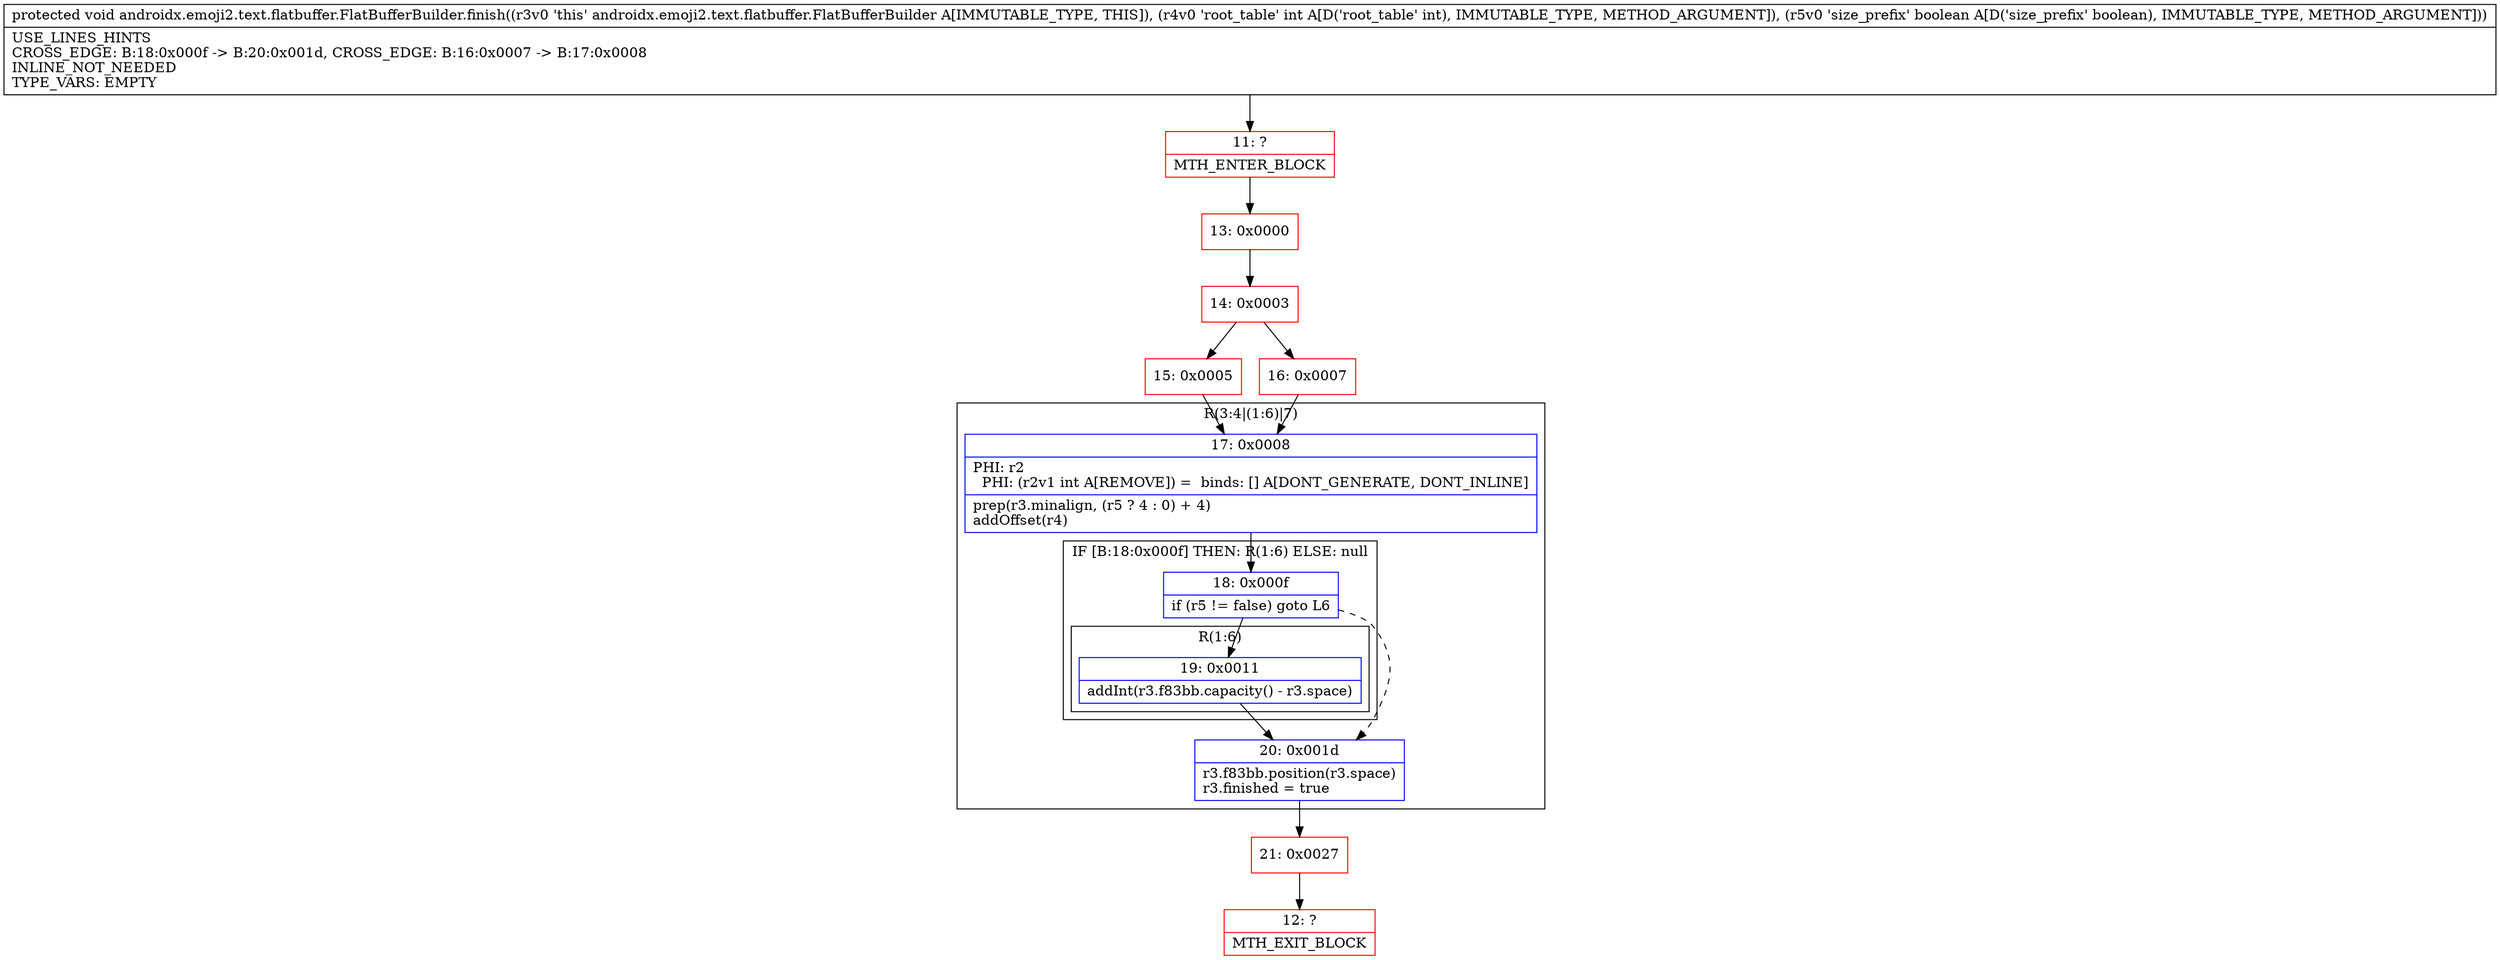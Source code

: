 digraph "CFG forandroidx.emoji2.text.flatbuffer.FlatBufferBuilder.finish(IZ)V" {
subgraph cluster_Region_2029232869 {
label = "R(3:4|(1:6)|7)";
node [shape=record,color=blue];
Node_17 [shape=record,label="{17\:\ 0x0008|PHI: r2 \l  PHI: (r2v1 int A[REMOVE]) =  binds: [] A[DONT_GENERATE, DONT_INLINE]\l|prep(r3.minalign, (r5 ? 4 : 0) + 4)\laddOffset(r4)\l}"];
subgraph cluster_IfRegion_547596180 {
label = "IF [B:18:0x000f] THEN: R(1:6) ELSE: null";
node [shape=record,color=blue];
Node_18 [shape=record,label="{18\:\ 0x000f|if (r5 != false) goto L6\l}"];
subgraph cluster_Region_995640116 {
label = "R(1:6)";
node [shape=record,color=blue];
Node_19 [shape=record,label="{19\:\ 0x0011|addInt(r3.f83bb.capacity() \- r3.space)\l}"];
}
}
Node_20 [shape=record,label="{20\:\ 0x001d|r3.f83bb.position(r3.space)\lr3.finished = true\l}"];
}
Node_11 [shape=record,color=red,label="{11\:\ ?|MTH_ENTER_BLOCK\l}"];
Node_13 [shape=record,color=red,label="{13\:\ 0x0000}"];
Node_14 [shape=record,color=red,label="{14\:\ 0x0003}"];
Node_15 [shape=record,color=red,label="{15\:\ 0x0005}"];
Node_21 [shape=record,color=red,label="{21\:\ 0x0027}"];
Node_12 [shape=record,color=red,label="{12\:\ ?|MTH_EXIT_BLOCK\l}"];
Node_16 [shape=record,color=red,label="{16\:\ 0x0007}"];
MethodNode[shape=record,label="{protected void androidx.emoji2.text.flatbuffer.FlatBufferBuilder.finish((r3v0 'this' androidx.emoji2.text.flatbuffer.FlatBufferBuilder A[IMMUTABLE_TYPE, THIS]), (r4v0 'root_table' int A[D('root_table' int), IMMUTABLE_TYPE, METHOD_ARGUMENT]), (r5v0 'size_prefix' boolean A[D('size_prefix' boolean), IMMUTABLE_TYPE, METHOD_ARGUMENT]))  | USE_LINES_HINTS\lCROSS_EDGE: B:18:0x000f \-\> B:20:0x001d, CROSS_EDGE: B:16:0x0007 \-\> B:17:0x0008\lINLINE_NOT_NEEDED\lTYPE_VARS: EMPTY\l}"];
MethodNode -> Node_11;Node_17 -> Node_18;
Node_18 -> Node_19;
Node_18 -> Node_20[style=dashed];
Node_19 -> Node_20;
Node_20 -> Node_21;
Node_11 -> Node_13;
Node_13 -> Node_14;
Node_14 -> Node_15;
Node_14 -> Node_16;
Node_15 -> Node_17;
Node_21 -> Node_12;
Node_16 -> Node_17;
}

